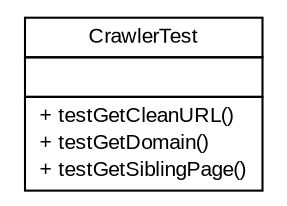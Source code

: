 #!/usr/local/bin/dot
#
# Class diagram 
# Generated by UMLGraph version 5.2 (http://www.umlgraph.org/)
#

digraph G {
	edge [fontname="arial",fontsize=10,labelfontname="arial",labelfontsize=10];
	node [fontname="arial",fontsize=10,shape=plaintext];
	nodesep=0.25;
	ranksep=0.5;
	// tud.iir.web.test.CrawlerTest
	c7649 [label=<<table title="tud.iir.web.test.CrawlerTest" border="0" cellborder="1" cellspacing="0" cellpadding="2" port="p" href="./CrawlerTest.html">
		<tr><td><table border="0" cellspacing="0" cellpadding="1">
<tr><td align="center" balign="center"> CrawlerTest </td></tr>
		</table></td></tr>
		<tr><td><table border="0" cellspacing="0" cellpadding="1">
<tr><td align="left" balign="left">  </td></tr>
		</table></td></tr>
		<tr><td><table border="0" cellspacing="0" cellpadding="1">
<tr><td align="left" balign="left"> + testGetCleanURL() </td></tr>
<tr><td align="left" balign="left"> + testGetDomain() </td></tr>
<tr><td align="left" balign="left"> + testGetSiblingPage() </td></tr>
		</table></td></tr>
		</table>>, fontname="arial", fontcolor="black", fontsize=10.0];
}

